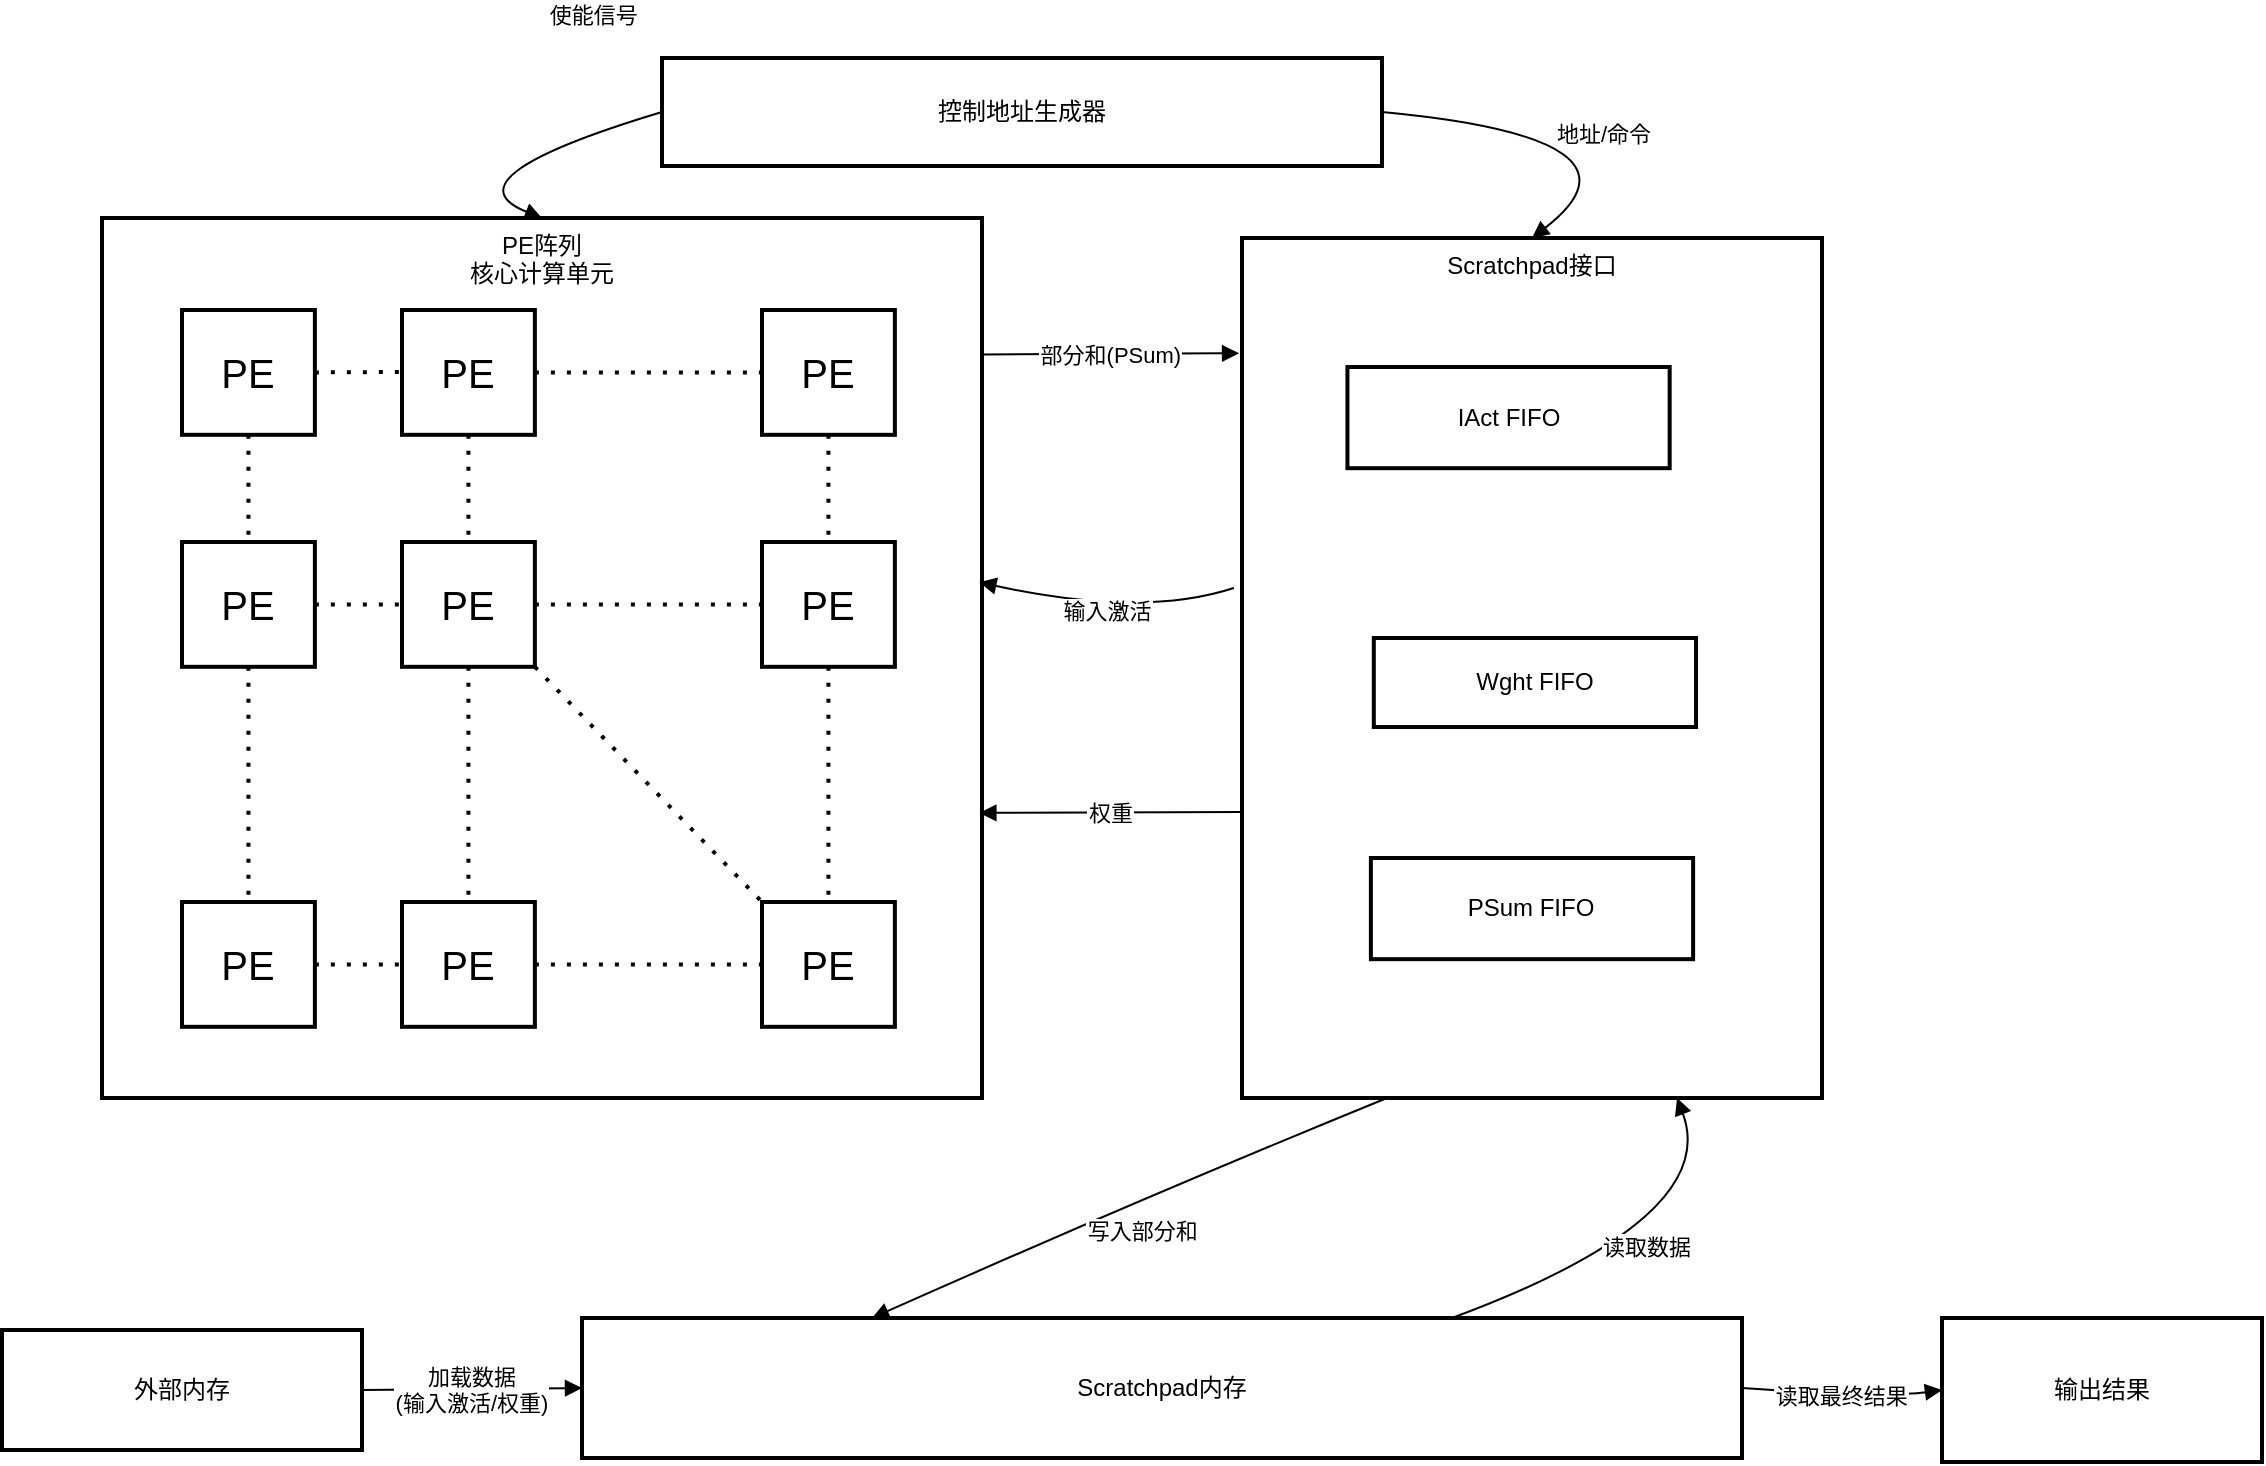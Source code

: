 <mxfile version="28.2.8">
  <diagram name="第 1 页" id="Gy5xqi0gqiuN22DDJ5Di">
    <mxGraphModel dx="1007" dy="1147" grid="1" gridSize="10" guides="1" tooltips="1" connect="1" arrows="1" fold="1" page="1" pageScale="1" pageWidth="1654" pageHeight="1169" math="0" shadow="0">
      <root>
        <mxCell id="0" />
        <mxCell id="1" parent="0" />
        <mxCell id="eothq0L4Ka9QhwZ8H1on-29" value="PE阵列&#xa;核心计算单元" style="whiteSpace=wrap;strokeWidth=2;verticalAlign=top;container=0;" parent="1" vertex="1">
          <mxGeometry x="300" y="270" width="440" height="440" as="geometry" />
        </mxCell>
        <mxCell id="eothq0L4Ka9QhwZ8H1on-33" value="Scratchpad接口" style="whiteSpace=wrap;strokeWidth=2;verticalAlign=top;" parent="1" vertex="1">
          <mxGeometry x="870" y="280" width="290" height="430" as="geometry" />
        </mxCell>
        <mxCell id="eothq0L4Ka9QhwZ8H1on-34" value="IAct FIFO" style="whiteSpace=wrap;strokeWidth=2;" parent="eothq0L4Ka9QhwZ8H1on-33" vertex="1">
          <mxGeometry x="52.727" y="64.501" width="161.111" height="50.588" as="geometry" />
        </mxCell>
        <mxCell id="eothq0L4Ka9QhwZ8H1on-35" value="Wght FIFO" style="whiteSpace=wrap;strokeWidth=2;" parent="eothq0L4Ka9QhwZ8H1on-33" vertex="1">
          <mxGeometry x="65.909" y="200" width="161.108" height="44.51" as="geometry" />
        </mxCell>
        <mxCell id="eothq0L4Ka9QhwZ8H1on-36" value="PSum FIFO" style="whiteSpace=wrap;strokeWidth=2;" parent="eothq0L4Ka9QhwZ8H1on-33" vertex="1">
          <mxGeometry x="64.446" y="309.995" width="161.111" height="50.588" as="geometry" />
        </mxCell>
        <mxCell id="eothq0L4Ka9QhwZ8H1on-37" value="外部内存" style="whiteSpace=wrap;strokeWidth=2;" parent="1" vertex="1">
          <mxGeometry x="250" y="826" width="180" height="60" as="geometry" />
        </mxCell>
        <mxCell id="eothq0L4Ka9QhwZ8H1on-38" value="Scratchpad内存" style="whiteSpace=wrap;strokeWidth=2;" parent="1" vertex="1">
          <mxGeometry x="540" y="820" width="580" height="70" as="geometry" />
        </mxCell>
        <mxCell id="eothq0L4Ka9QhwZ8H1on-39" value="输出结果" style="whiteSpace=wrap;strokeWidth=2;" parent="1" vertex="1">
          <mxGeometry x="1220" y="820" width="160" height="72" as="geometry" />
        </mxCell>
        <mxCell id="eothq0L4Ka9QhwZ8H1on-40" value="控制地址生成器" style="whiteSpace=wrap;strokeWidth=2;" parent="1" vertex="1">
          <mxGeometry x="580" y="190" width="360" height="54" as="geometry" />
        </mxCell>
        <mxCell id="eothq0L4Ka9QhwZ8H1on-41" value="加载数据&#xa;(输入激活/权重)" style="curved=1;startArrow=none;endArrow=block;exitX=1;exitY=0.5;rounded=0;entryX=0;entryY=0.5;entryDx=0;entryDy=0;" parent="1" source="eothq0L4Ka9QhwZ8H1on-37" target="eothq0L4Ka9QhwZ8H1on-38" edge="1">
          <mxGeometry relative="1" as="geometry">
            <Array as="points" />
            <mxPoint x="510" y="990" as="targetPoint" />
          </mxGeometry>
        </mxCell>
        <mxCell id="eothq0L4Ka9QhwZ8H1on-42" value="读取最终结果" style="curved=1;startArrow=none;endArrow=block;exitX=1;exitY=0.5;entryX=0;entryY=0.5;rounded=0;" parent="1" source="eothq0L4Ka9QhwZ8H1on-38" target="eothq0L4Ka9QhwZ8H1on-39" edge="1">
          <mxGeometry relative="1" as="geometry">
            <Array as="points">
              <mxPoint x="1190" y="860" />
            </Array>
          </mxGeometry>
        </mxCell>
        <mxCell id="eothq0L4Ka9QhwZ8H1on-43" value="读取数据" style="curved=1;startArrow=none;endArrow=block;exitX=0.75;exitY=0;entryX=0.75;entryY=1;rounded=0;entryDx=0;entryDy=0;exitDx=0;exitDy=0;" parent="1" source="eothq0L4Ka9QhwZ8H1on-38" target="eothq0L4Ka9QhwZ8H1on-33" edge="1">
          <mxGeometry relative="1" as="geometry">
            <Array as="points">
              <mxPoint x="1110" y="770" />
            </Array>
          </mxGeometry>
        </mxCell>
        <mxCell id="eothq0L4Ka9QhwZ8H1on-44" value="输入激活" style="curved=1;startArrow=none;endArrow=block;exitX=-0.014;exitY=0.407;entryX=0.997;entryY=0.414;rounded=0;exitDx=0;exitDy=0;exitPerimeter=0;entryDx=0;entryDy=0;entryPerimeter=0;" parent="1" source="eothq0L4Ka9QhwZ8H1on-33" target="eothq0L4Ka9QhwZ8H1on-29" edge="1">
          <mxGeometry relative="1" as="geometry">
            <Array as="points">
              <mxPoint x="820" y="470" />
            </Array>
          </mxGeometry>
        </mxCell>
        <mxCell id="eothq0L4Ka9QhwZ8H1on-45" value="权重" style="curved=1;startArrow=none;endArrow=block;entryX=0.997;entryY=0.676;rounded=0;entryDx=0;entryDy=0;entryPerimeter=0;" parent="1" target="eothq0L4Ka9QhwZ8H1on-29" edge="1">
          <mxGeometry relative="1" as="geometry">
            <Array as="points" />
            <mxPoint x="870" y="567" as="sourcePoint" />
          </mxGeometry>
        </mxCell>
        <mxCell id="eothq0L4Ka9QhwZ8H1on-46" value="部分和(PSum)" style="curved=1;startArrow=none;endArrow=block;exitX=1.001;exitY=0.155;entryX=-0.005;entryY=0.134;rounded=0;entryDx=0;entryDy=0;entryPerimeter=0;exitDx=0;exitDy=0;exitPerimeter=0;" parent="1" source="eothq0L4Ka9QhwZ8H1on-29" target="eothq0L4Ka9QhwZ8H1on-33" edge="1">
          <mxGeometry relative="1" as="geometry">
            <Array as="points" />
          </mxGeometry>
        </mxCell>
        <mxCell id="eothq0L4Ka9QhwZ8H1on-47" value="写入部分和" style="curved=1;startArrow=none;endArrow=block;exitX=0.25;exitY=1;entryX=0.25;entryY=0;rounded=0;exitDx=0;exitDy=0;entryDx=0;entryDy=0;" parent="1" source="eothq0L4Ka9QhwZ8H1on-33" target="eothq0L4Ka9QhwZ8H1on-38" edge="1">
          <mxGeometry x="-0.01" y="15" relative="1" as="geometry">
            <Array as="points">
              <mxPoint x="820" y="760" />
            </Array>
            <mxPoint as="offset" />
          </mxGeometry>
        </mxCell>
        <mxCell id="eothq0L4Ka9QhwZ8H1on-48" value="地址/命令" style="curved=1;startArrow=none;endArrow=block;entryX=0.5;entryY=0;rounded=0;exitX=1;exitY=0.5;exitDx=0;exitDy=0;entryDx=0;entryDy=0;" parent="1" source="eothq0L4Ka9QhwZ8H1on-40" target="eothq0L4Ka9QhwZ8H1on-33" edge="1">
          <mxGeometry relative="1" as="geometry">
            <Array as="points">
              <mxPoint x="1080" y="230" />
            </Array>
            <mxPoint x="728" y="100" as="sourcePoint" />
          </mxGeometry>
        </mxCell>
        <mxCell id="eothq0L4Ka9QhwZ8H1on-49" value="使能信号" style="curved=1;startArrow=none;endArrow=block;exitX=0;exitY=0.5;entryX=0.5;entryY=0;rounded=0;exitDx=0;exitDy=0;entryDx=0;entryDy=0;" parent="1" source="eothq0L4Ka9QhwZ8H1on-40" target="eothq0L4Ka9QhwZ8H1on-29" edge="1">
          <mxGeometry x="-1" y="-70" relative="1" as="geometry">
            <Array as="points">
              <mxPoint x="470" y="250" />
            </Array>
            <mxPoint x="-14" y="18" as="offset" />
          </mxGeometry>
        </mxCell>
        <mxCell id="eothq0L4Ka9QhwZ8H1on-30" value="PE" style="whiteSpace=wrap;strokeWidth=2;fontSize=20;" parent="1" vertex="1">
          <mxGeometry x="340" y="316" width="66.44" height="62.41" as="geometry" />
        </mxCell>
        <mxCell id="eothq0L4Ka9QhwZ8H1on-54" value="PE" style="whiteSpace=wrap;strokeWidth=2;fontSize=20;" parent="1" vertex="1">
          <mxGeometry x="450" y="316" width="66.44" height="62.41" as="geometry" />
        </mxCell>
        <mxCell id="eothq0L4Ka9QhwZ8H1on-55" value="PE" style="whiteSpace=wrap;strokeWidth=2;fontSize=20;" parent="1" vertex="1">
          <mxGeometry x="630" y="316" width="66.44" height="62.41" as="geometry" />
        </mxCell>
        <mxCell id="eothq0L4Ka9QhwZ8H1on-56" value="PE" style="whiteSpace=wrap;strokeWidth=2;fontSize=20;" parent="1" vertex="1">
          <mxGeometry x="340" y="432" width="66.44" height="62.41" as="geometry" />
        </mxCell>
        <mxCell id="eothq0L4Ka9QhwZ8H1on-57" value="PE" style="whiteSpace=wrap;strokeWidth=2;fontSize=20;" parent="1" vertex="1">
          <mxGeometry x="450" y="432" width="66.44" height="62.41" as="geometry" />
        </mxCell>
        <mxCell id="eothq0L4Ka9QhwZ8H1on-58" value="PE" style="whiteSpace=wrap;strokeWidth=2;fontSize=20;" parent="1" vertex="1">
          <mxGeometry x="630" y="432" width="66.44" height="62.41" as="geometry" />
        </mxCell>
        <mxCell id="eothq0L4Ka9QhwZ8H1on-59" value="PE" style="whiteSpace=wrap;strokeWidth=2;fontSize=20;" parent="1" vertex="1">
          <mxGeometry x="340" y="612" width="66.44" height="62.41" as="geometry" />
        </mxCell>
        <mxCell id="eothq0L4Ka9QhwZ8H1on-60" value="PE" style="whiteSpace=wrap;strokeWidth=2;fontSize=20;" parent="1" vertex="1">
          <mxGeometry x="450" y="612" width="66.44" height="62.41" as="geometry" />
        </mxCell>
        <mxCell id="eothq0L4Ka9QhwZ8H1on-61" value="PE" style="whiteSpace=wrap;strokeWidth=2;fontSize=20;" parent="1" vertex="1">
          <mxGeometry x="630" y="612" width="66.44" height="62.41" as="geometry" />
        </mxCell>
        <mxCell id="eothq0L4Ka9QhwZ8H1on-63" value="" style="endArrow=none;dashed=1;html=1;dashPattern=1 3;strokeWidth=2;rounded=0;movable=1;resizable=1;rotatable=1;deletable=1;editable=1;locked=0;connectable=1;exitX=1;exitY=1;exitDx=0;exitDy=0;entryX=0;entryY=0;entryDx=0;entryDy=0;" parent="1" source="eothq0L4Ka9QhwZ8H1on-57" target="eothq0L4Ka9QhwZ8H1on-61" edge="1">
          <mxGeometry width="50" height="50" relative="1" as="geometry">
            <mxPoint x="552" y="526" as="sourcePoint" />
            <mxPoint x="602" y="576" as="targetPoint" />
          </mxGeometry>
        </mxCell>
        <mxCell id="eothq0L4Ka9QhwZ8H1on-64" value="" style="endArrow=none;dashed=1;html=1;dashPattern=1 3;strokeWidth=2;rounded=0;movable=1;resizable=1;rotatable=1;deletable=1;editable=1;locked=0;connectable=1;entryX=0.5;entryY=0;entryDx=0;entryDy=0;exitX=0.5;exitY=1;exitDx=0;exitDy=0;" parent="1" source="eothq0L4Ka9QhwZ8H1on-56" target="eothq0L4Ka9QhwZ8H1on-59" edge="1">
          <mxGeometry width="50" height="50" relative="1" as="geometry">
            <mxPoint x="390" y="526" as="sourcePoint" />
            <mxPoint x="440" y="576" as="targetPoint" />
          </mxGeometry>
        </mxCell>
        <mxCell id="eothq0L4Ka9QhwZ8H1on-65" value="" style="endArrow=none;dashed=1;html=1;dashPattern=1 3;strokeWidth=2;rounded=0;movable=1;resizable=1;rotatable=1;deletable=1;editable=1;locked=0;connectable=1;exitX=0.5;exitY=1;exitDx=0;exitDy=0;entryX=0.5;entryY=0;entryDx=0;entryDy=0;" parent="1" source="eothq0L4Ka9QhwZ8H1on-57" target="eothq0L4Ka9QhwZ8H1on-60" edge="1">
          <mxGeometry width="50" height="50" relative="1" as="geometry">
            <mxPoint x="540" y="576" as="sourcePoint" />
            <mxPoint x="590" y="626" as="targetPoint" />
          </mxGeometry>
        </mxCell>
        <mxCell id="eothq0L4Ka9QhwZ8H1on-66" value="" style="endArrow=none;dashed=1;html=1;dashPattern=1 3;strokeWidth=2;rounded=0;movable=1;resizable=1;rotatable=1;deletable=1;editable=1;locked=0;connectable=1;exitX=1;exitY=0.5;exitDx=0;exitDy=0;entryX=0;entryY=0.5;entryDx=0;entryDy=0;" parent="1" source="eothq0L4Ka9QhwZ8H1on-59" target="eothq0L4Ka9QhwZ8H1on-60" edge="1">
          <mxGeometry width="50" height="50" relative="1" as="geometry">
            <mxPoint x="450" y="586" as="sourcePoint" />
            <mxPoint x="500" y="636" as="targetPoint" />
          </mxGeometry>
        </mxCell>
        <mxCell id="eothq0L4Ka9QhwZ8H1on-67" value="" style="endArrow=none;dashed=1;html=1;dashPattern=1 3;strokeWidth=2;rounded=0;movable=1;resizable=1;rotatable=1;deletable=1;editable=1;locked=0;connectable=1;exitX=1;exitY=0.5;exitDx=0;exitDy=0;entryX=0;entryY=0.5;entryDx=0;entryDy=0;" parent="1" source="eothq0L4Ka9QhwZ8H1on-60" target="eothq0L4Ka9QhwZ8H1on-61" edge="1">
          <mxGeometry width="50" height="50" relative="1" as="geometry">
            <mxPoint x="560" y="636" as="sourcePoint" />
            <mxPoint x="604" y="636" as="targetPoint" />
          </mxGeometry>
        </mxCell>
        <mxCell id="eothq0L4Ka9QhwZ8H1on-68" value="" style="endArrow=none;dashed=1;html=1;dashPattern=1 3;strokeWidth=2;rounded=0;movable=1;resizable=1;rotatable=1;deletable=1;editable=1;locked=0;connectable=1;exitX=0.5;exitY=1;exitDx=0;exitDy=0;entryX=0.5;entryY=0;entryDx=0;entryDy=0;" parent="1" source="eothq0L4Ka9QhwZ8H1on-58" target="eothq0L4Ka9QhwZ8H1on-61" edge="1">
          <mxGeometry width="50" height="50" relative="1" as="geometry">
            <mxPoint x="630" y="636" as="sourcePoint" />
            <mxPoint x="674" y="636" as="targetPoint" />
          </mxGeometry>
        </mxCell>
        <mxCell id="eothq0L4Ka9QhwZ8H1on-69" value="" style="endArrow=none;dashed=1;html=1;dashPattern=1 3;strokeWidth=2;rounded=0;movable=1;resizable=1;rotatable=1;deletable=1;editable=1;locked=0;connectable=1;exitX=1;exitY=0.5;exitDx=0;exitDy=0;entryX=0;entryY=0.5;entryDx=0;entryDy=0;" parent="1" source="eothq0L4Ka9QhwZ8H1on-57" target="eothq0L4Ka9QhwZ8H1on-58" edge="1">
          <mxGeometry width="50" height="50" relative="1" as="geometry">
            <mxPoint x="620" y="446" as="sourcePoint" />
            <mxPoint x="664" y="446" as="targetPoint" />
          </mxGeometry>
        </mxCell>
        <mxCell id="eothq0L4Ka9QhwZ8H1on-70" value="" style="endArrow=none;dashed=1;html=1;dashPattern=1 3;strokeWidth=2;rounded=0;movable=1;resizable=1;rotatable=1;deletable=1;editable=1;locked=0;connectable=1;exitX=1;exitY=0.5;exitDx=0;exitDy=0;entryX=0;entryY=0.5;entryDx=0;entryDy=0;" parent="1" source="eothq0L4Ka9QhwZ8H1on-54" target="eothq0L4Ka9QhwZ8H1on-55" edge="1">
          <mxGeometry width="50" height="50" relative="1" as="geometry">
            <mxPoint x="530" y="336" as="sourcePoint" />
            <mxPoint x="644" y="336" as="targetPoint" />
          </mxGeometry>
        </mxCell>
        <mxCell id="eothq0L4Ka9QhwZ8H1on-71" value="" style="endArrow=none;dashed=1;html=1;dashPattern=1 3;strokeWidth=2;rounded=0;movable=1;resizable=1;rotatable=1;deletable=1;editable=1;locked=0;connectable=1;exitX=1;exitY=0.5;exitDx=0;exitDy=0;" parent="1" source="eothq0L4Ka9QhwZ8H1on-30" edge="1">
          <mxGeometry width="50" height="50" relative="1" as="geometry">
            <mxPoint x="426.22" y="346.93" as="sourcePoint" />
            <mxPoint x="450" y="347" as="targetPoint" />
          </mxGeometry>
        </mxCell>
        <mxCell id="eothq0L4Ka9QhwZ8H1on-72" value="" style="endArrow=none;dashed=1;html=1;dashPattern=1 3;strokeWidth=2;rounded=0;movable=1;resizable=1;rotatable=1;deletable=1;editable=1;locked=0;connectable=1;exitX=1;exitY=0.5;exitDx=0;exitDy=0;entryX=0;entryY=0.5;entryDx=0;entryDy=0;" parent="1" source="eothq0L4Ka9QhwZ8H1on-56" target="eothq0L4Ka9QhwZ8H1on-57" edge="1">
          <mxGeometry width="50" height="50" relative="1" as="geometry">
            <mxPoint x="409" y="456" as="sourcePoint" />
            <mxPoint x="453" y="456" as="targetPoint" />
          </mxGeometry>
        </mxCell>
        <mxCell id="eothq0L4Ka9QhwZ8H1on-74" value="" style="endArrow=none;dashed=1;html=1;dashPattern=1 3;strokeWidth=2;rounded=0;movable=1;resizable=1;rotatable=1;deletable=1;editable=1;locked=0;connectable=1;exitX=0.5;exitY=1;exitDx=0;exitDy=0;" parent="1" source="eothq0L4Ka9QhwZ8H1on-30" target="eothq0L4Ka9QhwZ8H1on-56" edge="1">
          <mxGeometry width="50" height="50" relative="1" as="geometry">
            <mxPoint x="440" y="516" as="sourcePoint" />
            <mxPoint x="484" y="516" as="targetPoint" />
          </mxGeometry>
        </mxCell>
        <mxCell id="eothq0L4Ka9QhwZ8H1on-75" value="" style="endArrow=none;dashed=1;html=1;dashPattern=1 3;strokeWidth=2;rounded=0;movable=1;resizable=1;rotatable=1;deletable=1;editable=1;locked=0;connectable=1;exitX=0.5;exitY=1;exitDx=0;exitDy=0;entryX=0.5;entryY=0;entryDx=0;entryDy=0;" parent="1" source="eothq0L4Ka9QhwZ8H1on-54" target="eothq0L4Ka9QhwZ8H1on-57" edge="1">
          <mxGeometry width="50" height="50" relative="1" as="geometry">
            <mxPoint x="460" y="406" as="sourcePoint" />
            <mxPoint x="460" y="460" as="targetPoint" />
          </mxGeometry>
        </mxCell>
        <mxCell id="eothq0L4Ka9QhwZ8H1on-76" value="" style="endArrow=none;dashed=1;html=1;dashPattern=1 3;strokeWidth=2;rounded=0;movable=1;resizable=1;rotatable=1;deletable=1;editable=1;locked=0;connectable=1;exitX=0.5;exitY=1;exitDx=0;exitDy=0;entryX=0.5;entryY=0;entryDx=0;entryDy=0;" parent="1" source="eothq0L4Ka9QhwZ8H1on-55" target="eothq0L4Ka9QhwZ8H1on-58" edge="1">
          <mxGeometry width="50" height="50" relative="1" as="geometry">
            <mxPoint x="550" y="406" as="sourcePoint" />
            <mxPoint x="550" y="460" as="targetPoint" />
          </mxGeometry>
        </mxCell>
      </root>
    </mxGraphModel>
  </diagram>
</mxfile>
